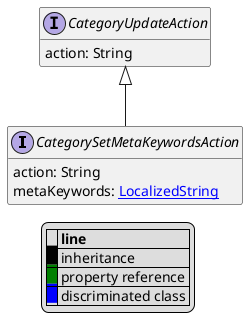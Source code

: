 @startuml

hide empty fields
hide empty methods
legend
|= |= line |
|<back:black>   </back>| inheritance |
|<back:green>   </back>| property reference |
|<back:blue>   </back>| discriminated class |
endlegend
interface CategorySetMetaKeywordsAction [[CategorySetMetaKeywordsAction.svg]] extends CategoryUpdateAction {
    action: String
    metaKeywords: [[LocalizedString.svg LocalizedString]]
}
interface CategoryUpdateAction [[CategoryUpdateAction.svg]]  {
    action: String
}





@enduml

